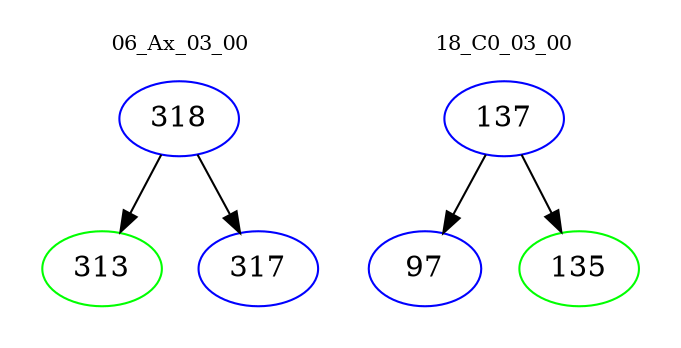 digraph{
subgraph cluster_0 {
color = white
label = "06_Ax_03_00";
fontsize=10;
T0_318 [label="318", color="blue"]
T0_318 -> T0_313 [color="black"]
T0_313 [label="313", color="green"]
T0_318 -> T0_317 [color="black"]
T0_317 [label="317", color="blue"]
}
subgraph cluster_1 {
color = white
label = "18_C0_03_00";
fontsize=10;
T1_137 [label="137", color="blue"]
T1_137 -> T1_97 [color="black"]
T1_97 [label="97", color="blue"]
T1_137 -> T1_135 [color="black"]
T1_135 [label="135", color="green"]
}
}
